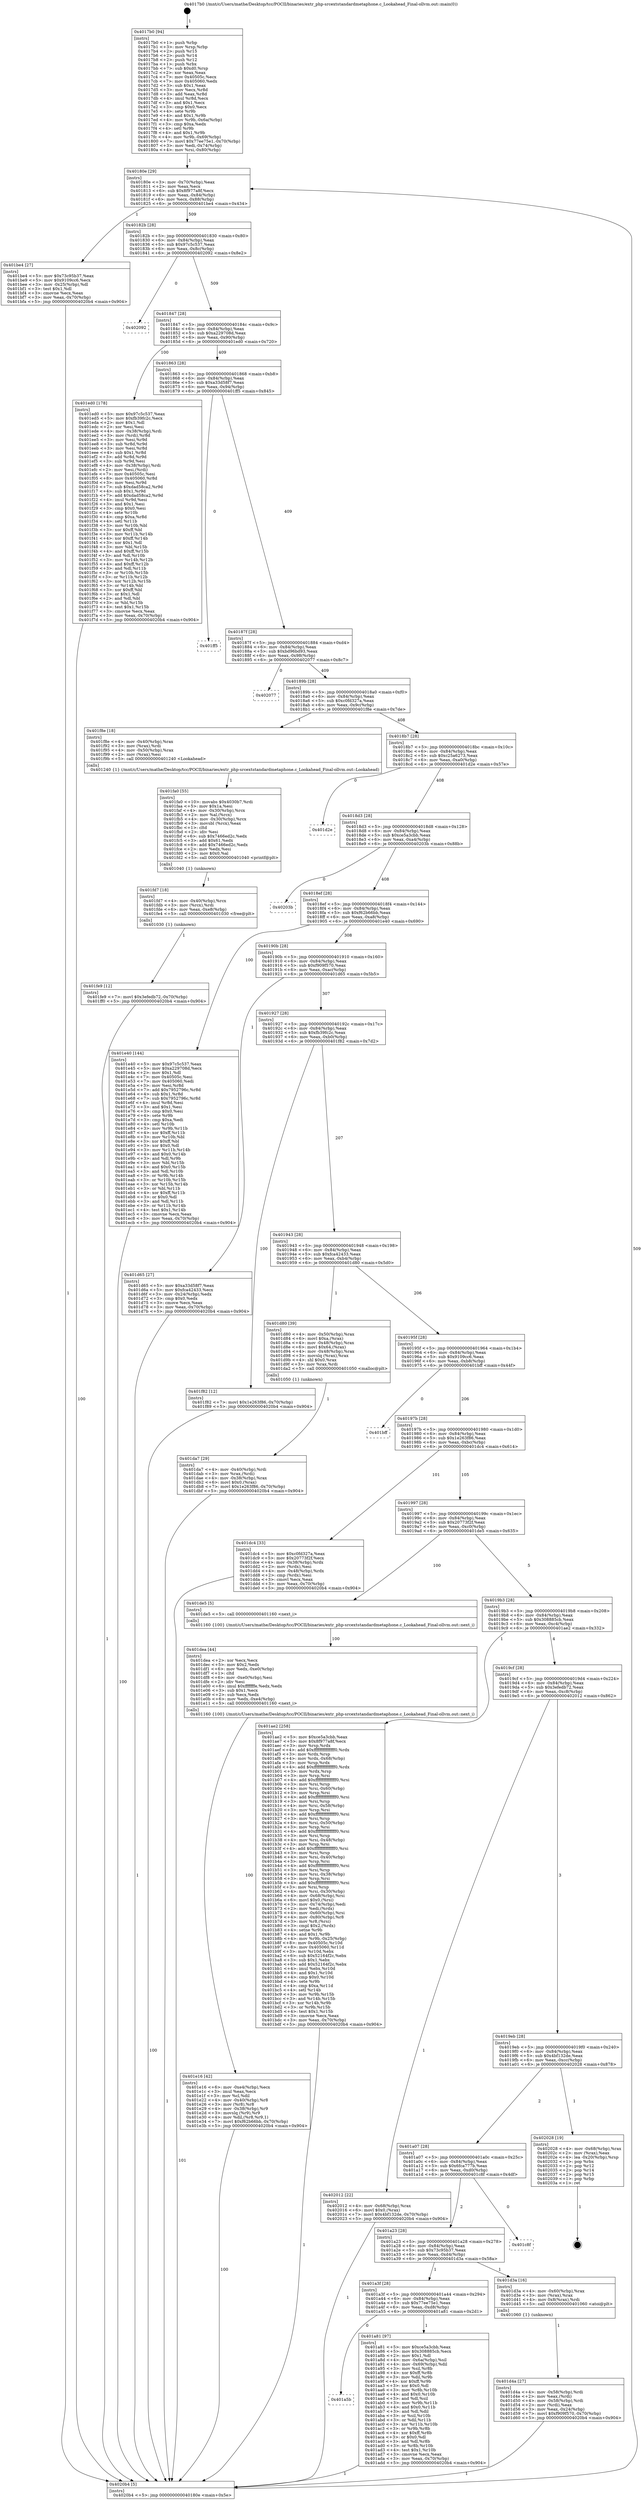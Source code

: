 digraph "0x4017b0" {
  label = "0x4017b0 (/mnt/c/Users/mathe/Desktop/tcc/POCII/binaries/extr_php-srcextstandardmetaphone.c_Lookahead_Final-ollvm.out::main(0))"
  labelloc = "t"
  node[shape=record]

  Entry [label="",width=0.3,height=0.3,shape=circle,fillcolor=black,style=filled]
  "0x40180e" [label="{
     0x40180e [29]\l
     | [instrs]\l
     &nbsp;&nbsp;0x40180e \<+3\>: mov -0x70(%rbp),%eax\l
     &nbsp;&nbsp;0x401811 \<+2\>: mov %eax,%ecx\l
     &nbsp;&nbsp;0x401813 \<+6\>: sub $0x8f977a8f,%ecx\l
     &nbsp;&nbsp;0x401819 \<+6\>: mov %eax,-0x84(%rbp)\l
     &nbsp;&nbsp;0x40181f \<+6\>: mov %ecx,-0x88(%rbp)\l
     &nbsp;&nbsp;0x401825 \<+6\>: je 0000000000401be4 \<main+0x434\>\l
  }"]
  "0x401be4" [label="{
     0x401be4 [27]\l
     | [instrs]\l
     &nbsp;&nbsp;0x401be4 \<+5\>: mov $0x73c95b37,%eax\l
     &nbsp;&nbsp;0x401be9 \<+5\>: mov $0x9109cc6,%ecx\l
     &nbsp;&nbsp;0x401bee \<+3\>: mov -0x25(%rbp),%dl\l
     &nbsp;&nbsp;0x401bf1 \<+3\>: test $0x1,%dl\l
     &nbsp;&nbsp;0x401bf4 \<+3\>: cmovne %ecx,%eax\l
     &nbsp;&nbsp;0x401bf7 \<+3\>: mov %eax,-0x70(%rbp)\l
     &nbsp;&nbsp;0x401bfa \<+5\>: jmp 00000000004020b4 \<main+0x904\>\l
  }"]
  "0x40182b" [label="{
     0x40182b [28]\l
     | [instrs]\l
     &nbsp;&nbsp;0x40182b \<+5\>: jmp 0000000000401830 \<main+0x80\>\l
     &nbsp;&nbsp;0x401830 \<+6\>: mov -0x84(%rbp),%eax\l
     &nbsp;&nbsp;0x401836 \<+5\>: sub $0x97c5c537,%eax\l
     &nbsp;&nbsp;0x40183b \<+6\>: mov %eax,-0x8c(%rbp)\l
     &nbsp;&nbsp;0x401841 \<+6\>: je 0000000000402092 \<main+0x8e2\>\l
  }"]
  Exit [label="",width=0.3,height=0.3,shape=circle,fillcolor=black,style=filled,peripheries=2]
  "0x402092" [label="{
     0x402092\l
  }", style=dashed]
  "0x401847" [label="{
     0x401847 [28]\l
     | [instrs]\l
     &nbsp;&nbsp;0x401847 \<+5\>: jmp 000000000040184c \<main+0x9c\>\l
     &nbsp;&nbsp;0x40184c \<+6\>: mov -0x84(%rbp),%eax\l
     &nbsp;&nbsp;0x401852 \<+5\>: sub $0xa229708d,%eax\l
     &nbsp;&nbsp;0x401857 \<+6\>: mov %eax,-0x90(%rbp)\l
     &nbsp;&nbsp;0x40185d \<+6\>: je 0000000000401ed0 \<main+0x720\>\l
  }"]
  "0x401fe9" [label="{
     0x401fe9 [12]\l
     | [instrs]\l
     &nbsp;&nbsp;0x401fe9 \<+7\>: movl $0x3efedb72,-0x70(%rbp)\l
     &nbsp;&nbsp;0x401ff0 \<+5\>: jmp 00000000004020b4 \<main+0x904\>\l
  }"]
  "0x401ed0" [label="{
     0x401ed0 [178]\l
     | [instrs]\l
     &nbsp;&nbsp;0x401ed0 \<+5\>: mov $0x97c5c537,%eax\l
     &nbsp;&nbsp;0x401ed5 \<+5\>: mov $0xfb39fc2c,%ecx\l
     &nbsp;&nbsp;0x401eda \<+2\>: mov $0x1,%dl\l
     &nbsp;&nbsp;0x401edc \<+2\>: xor %esi,%esi\l
     &nbsp;&nbsp;0x401ede \<+4\>: mov -0x38(%rbp),%rdi\l
     &nbsp;&nbsp;0x401ee2 \<+3\>: mov (%rdi),%r8d\l
     &nbsp;&nbsp;0x401ee5 \<+3\>: mov %esi,%r9d\l
     &nbsp;&nbsp;0x401ee8 \<+3\>: sub %r8d,%r9d\l
     &nbsp;&nbsp;0x401eeb \<+3\>: mov %esi,%r8d\l
     &nbsp;&nbsp;0x401eee \<+4\>: sub $0x1,%r8d\l
     &nbsp;&nbsp;0x401ef2 \<+3\>: add %r8d,%r9d\l
     &nbsp;&nbsp;0x401ef5 \<+3\>: sub %r9d,%esi\l
     &nbsp;&nbsp;0x401ef8 \<+4\>: mov -0x38(%rbp),%rdi\l
     &nbsp;&nbsp;0x401efc \<+2\>: mov %esi,(%rdi)\l
     &nbsp;&nbsp;0x401efe \<+7\>: mov 0x40505c,%esi\l
     &nbsp;&nbsp;0x401f05 \<+8\>: mov 0x405060,%r8d\l
     &nbsp;&nbsp;0x401f0d \<+3\>: mov %esi,%r9d\l
     &nbsp;&nbsp;0x401f10 \<+7\>: sub $0xdad58ca2,%r9d\l
     &nbsp;&nbsp;0x401f17 \<+4\>: sub $0x1,%r9d\l
     &nbsp;&nbsp;0x401f1b \<+7\>: add $0xdad58ca2,%r9d\l
     &nbsp;&nbsp;0x401f22 \<+4\>: imul %r9d,%esi\l
     &nbsp;&nbsp;0x401f26 \<+3\>: and $0x1,%esi\l
     &nbsp;&nbsp;0x401f29 \<+3\>: cmp $0x0,%esi\l
     &nbsp;&nbsp;0x401f2c \<+4\>: sete %r10b\l
     &nbsp;&nbsp;0x401f30 \<+4\>: cmp $0xa,%r8d\l
     &nbsp;&nbsp;0x401f34 \<+4\>: setl %r11b\l
     &nbsp;&nbsp;0x401f38 \<+3\>: mov %r10b,%bl\l
     &nbsp;&nbsp;0x401f3b \<+3\>: xor $0xff,%bl\l
     &nbsp;&nbsp;0x401f3e \<+3\>: mov %r11b,%r14b\l
     &nbsp;&nbsp;0x401f41 \<+4\>: xor $0xff,%r14b\l
     &nbsp;&nbsp;0x401f45 \<+3\>: xor $0x1,%dl\l
     &nbsp;&nbsp;0x401f48 \<+3\>: mov %bl,%r15b\l
     &nbsp;&nbsp;0x401f4b \<+4\>: and $0xff,%r15b\l
     &nbsp;&nbsp;0x401f4f \<+3\>: and %dl,%r10b\l
     &nbsp;&nbsp;0x401f52 \<+3\>: mov %r14b,%r12b\l
     &nbsp;&nbsp;0x401f55 \<+4\>: and $0xff,%r12b\l
     &nbsp;&nbsp;0x401f59 \<+3\>: and %dl,%r11b\l
     &nbsp;&nbsp;0x401f5c \<+3\>: or %r10b,%r15b\l
     &nbsp;&nbsp;0x401f5f \<+3\>: or %r11b,%r12b\l
     &nbsp;&nbsp;0x401f62 \<+3\>: xor %r12b,%r15b\l
     &nbsp;&nbsp;0x401f65 \<+3\>: or %r14b,%bl\l
     &nbsp;&nbsp;0x401f68 \<+3\>: xor $0xff,%bl\l
     &nbsp;&nbsp;0x401f6b \<+3\>: or $0x1,%dl\l
     &nbsp;&nbsp;0x401f6e \<+2\>: and %dl,%bl\l
     &nbsp;&nbsp;0x401f70 \<+3\>: or %bl,%r15b\l
     &nbsp;&nbsp;0x401f73 \<+4\>: test $0x1,%r15b\l
     &nbsp;&nbsp;0x401f77 \<+3\>: cmovne %ecx,%eax\l
     &nbsp;&nbsp;0x401f7a \<+3\>: mov %eax,-0x70(%rbp)\l
     &nbsp;&nbsp;0x401f7d \<+5\>: jmp 00000000004020b4 \<main+0x904\>\l
  }"]
  "0x401863" [label="{
     0x401863 [28]\l
     | [instrs]\l
     &nbsp;&nbsp;0x401863 \<+5\>: jmp 0000000000401868 \<main+0xb8\>\l
     &nbsp;&nbsp;0x401868 \<+6\>: mov -0x84(%rbp),%eax\l
     &nbsp;&nbsp;0x40186e \<+5\>: sub $0xa33d58f7,%eax\l
     &nbsp;&nbsp;0x401873 \<+6\>: mov %eax,-0x94(%rbp)\l
     &nbsp;&nbsp;0x401879 \<+6\>: je 0000000000401ff5 \<main+0x845\>\l
  }"]
  "0x401fd7" [label="{
     0x401fd7 [18]\l
     | [instrs]\l
     &nbsp;&nbsp;0x401fd7 \<+4\>: mov -0x40(%rbp),%rcx\l
     &nbsp;&nbsp;0x401fdb \<+3\>: mov (%rcx),%rdi\l
     &nbsp;&nbsp;0x401fde \<+6\>: mov %eax,-0xe8(%rbp)\l
     &nbsp;&nbsp;0x401fe4 \<+5\>: call 0000000000401030 \<free@plt\>\l
     | [calls]\l
     &nbsp;&nbsp;0x401030 \{1\} (unknown)\l
  }"]
  "0x401ff5" [label="{
     0x401ff5\l
  }", style=dashed]
  "0x40187f" [label="{
     0x40187f [28]\l
     | [instrs]\l
     &nbsp;&nbsp;0x40187f \<+5\>: jmp 0000000000401884 \<main+0xd4\>\l
     &nbsp;&nbsp;0x401884 \<+6\>: mov -0x84(%rbp),%eax\l
     &nbsp;&nbsp;0x40188a \<+5\>: sub $0xbd96bd93,%eax\l
     &nbsp;&nbsp;0x40188f \<+6\>: mov %eax,-0x98(%rbp)\l
     &nbsp;&nbsp;0x401895 \<+6\>: je 0000000000402077 \<main+0x8c7\>\l
  }"]
  "0x401fa0" [label="{
     0x401fa0 [55]\l
     | [instrs]\l
     &nbsp;&nbsp;0x401fa0 \<+10\>: movabs $0x4030b7,%rdi\l
     &nbsp;&nbsp;0x401faa \<+5\>: mov $0x1a,%esi\l
     &nbsp;&nbsp;0x401faf \<+4\>: mov -0x30(%rbp),%rcx\l
     &nbsp;&nbsp;0x401fb3 \<+2\>: mov %al,(%rcx)\l
     &nbsp;&nbsp;0x401fb5 \<+4\>: mov -0x30(%rbp),%rcx\l
     &nbsp;&nbsp;0x401fb9 \<+3\>: movsbl (%rcx),%eax\l
     &nbsp;&nbsp;0x401fbc \<+1\>: cltd\l
     &nbsp;&nbsp;0x401fbd \<+2\>: idiv %esi\l
     &nbsp;&nbsp;0x401fbf \<+6\>: sub $0x7466ed2c,%edx\l
     &nbsp;&nbsp;0x401fc5 \<+3\>: add $0x61,%edx\l
     &nbsp;&nbsp;0x401fc8 \<+6\>: add $0x7466ed2c,%edx\l
     &nbsp;&nbsp;0x401fce \<+2\>: mov %edx,%esi\l
     &nbsp;&nbsp;0x401fd0 \<+2\>: mov $0x0,%al\l
     &nbsp;&nbsp;0x401fd2 \<+5\>: call 0000000000401040 \<printf@plt\>\l
     | [calls]\l
     &nbsp;&nbsp;0x401040 \{1\} (unknown)\l
  }"]
  "0x402077" [label="{
     0x402077\l
  }", style=dashed]
  "0x40189b" [label="{
     0x40189b [28]\l
     | [instrs]\l
     &nbsp;&nbsp;0x40189b \<+5\>: jmp 00000000004018a0 \<main+0xf0\>\l
     &nbsp;&nbsp;0x4018a0 \<+6\>: mov -0x84(%rbp),%eax\l
     &nbsp;&nbsp;0x4018a6 \<+5\>: sub $0xc0fd327a,%eax\l
     &nbsp;&nbsp;0x4018ab \<+6\>: mov %eax,-0x9c(%rbp)\l
     &nbsp;&nbsp;0x4018b1 \<+6\>: je 0000000000401f8e \<main+0x7de\>\l
  }"]
  "0x401e16" [label="{
     0x401e16 [42]\l
     | [instrs]\l
     &nbsp;&nbsp;0x401e16 \<+6\>: mov -0xe4(%rbp),%ecx\l
     &nbsp;&nbsp;0x401e1c \<+3\>: imul %eax,%ecx\l
     &nbsp;&nbsp;0x401e1f \<+3\>: mov %cl,%dil\l
     &nbsp;&nbsp;0x401e22 \<+4\>: mov -0x40(%rbp),%r8\l
     &nbsp;&nbsp;0x401e26 \<+3\>: mov (%r8),%r8\l
     &nbsp;&nbsp;0x401e29 \<+4\>: mov -0x38(%rbp),%r9\l
     &nbsp;&nbsp;0x401e2d \<+3\>: movslq (%r9),%r9\l
     &nbsp;&nbsp;0x401e30 \<+4\>: mov %dil,(%r8,%r9,1)\l
     &nbsp;&nbsp;0x401e34 \<+7\>: movl $0xf62b66bb,-0x70(%rbp)\l
     &nbsp;&nbsp;0x401e3b \<+5\>: jmp 00000000004020b4 \<main+0x904\>\l
  }"]
  "0x401f8e" [label="{
     0x401f8e [18]\l
     | [instrs]\l
     &nbsp;&nbsp;0x401f8e \<+4\>: mov -0x40(%rbp),%rax\l
     &nbsp;&nbsp;0x401f92 \<+3\>: mov (%rax),%rdi\l
     &nbsp;&nbsp;0x401f95 \<+4\>: mov -0x50(%rbp),%rax\l
     &nbsp;&nbsp;0x401f99 \<+2\>: mov (%rax),%esi\l
     &nbsp;&nbsp;0x401f9b \<+5\>: call 0000000000401240 \<Lookahead\>\l
     | [calls]\l
     &nbsp;&nbsp;0x401240 \{1\} (/mnt/c/Users/mathe/Desktop/tcc/POCII/binaries/extr_php-srcextstandardmetaphone.c_Lookahead_Final-ollvm.out::Lookahead)\l
  }"]
  "0x4018b7" [label="{
     0x4018b7 [28]\l
     | [instrs]\l
     &nbsp;&nbsp;0x4018b7 \<+5\>: jmp 00000000004018bc \<main+0x10c\>\l
     &nbsp;&nbsp;0x4018bc \<+6\>: mov -0x84(%rbp),%eax\l
     &nbsp;&nbsp;0x4018c2 \<+5\>: sub $0xc25a6273,%eax\l
     &nbsp;&nbsp;0x4018c7 \<+6\>: mov %eax,-0xa0(%rbp)\l
     &nbsp;&nbsp;0x4018cd \<+6\>: je 0000000000401d2e \<main+0x57e\>\l
  }"]
  "0x401dea" [label="{
     0x401dea [44]\l
     | [instrs]\l
     &nbsp;&nbsp;0x401dea \<+2\>: xor %ecx,%ecx\l
     &nbsp;&nbsp;0x401dec \<+5\>: mov $0x2,%edx\l
     &nbsp;&nbsp;0x401df1 \<+6\>: mov %edx,-0xe0(%rbp)\l
     &nbsp;&nbsp;0x401df7 \<+1\>: cltd\l
     &nbsp;&nbsp;0x401df8 \<+6\>: mov -0xe0(%rbp),%esi\l
     &nbsp;&nbsp;0x401dfe \<+2\>: idiv %esi\l
     &nbsp;&nbsp;0x401e00 \<+6\>: imul $0xfffffffe,%edx,%edx\l
     &nbsp;&nbsp;0x401e06 \<+3\>: sub $0x1,%ecx\l
     &nbsp;&nbsp;0x401e09 \<+2\>: sub %ecx,%edx\l
     &nbsp;&nbsp;0x401e0b \<+6\>: mov %edx,-0xe4(%rbp)\l
     &nbsp;&nbsp;0x401e11 \<+5\>: call 0000000000401160 \<next_i\>\l
     | [calls]\l
     &nbsp;&nbsp;0x401160 \{100\} (/mnt/c/Users/mathe/Desktop/tcc/POCII/binaries/extr_php-srcextstandardmetaphone.c_Lookahead_Final-ollvm.out::next_i)\l
  }"]
  "0x401d2e" [label="{
     0x401d2e\l
  }", style=dashed]
  "0x4018d3" [label="{
     0x4018d3 [28]\l
     | [instrs]\l
     &nbsp;&nbsp;0x4018d3 \<+5\>: jmp 00000000004018d8 \<main+0x128\>\l
     &nbsp;&nbsp;0x4018d8 \<+6\>: mov -0x84(%rbp),%eax\l
     &nbsp;&nbsp;0x4018de \<+5\>: sub $0xce5a3cbb,%eax\l
     &nbsp;&nbsp;0x4018e3 \<+6\>: mov %eax,-0xa4(%rbp)\l
     &nbsp;&nbsp;0x4018e9 \<+6\>: je 000000000040203b \<main+0x88b\>\l
  }"]
  "0x401da7" [label="{
     0x401da7 [29]\l
     | [instrs]\l
     &nbsp;&nbsp;0x401da7 \<+4\>: mov -0x40(%rbp),%rdi\l
     &nbsp;&nbsp;0x401dab \<+3\>: mov %rax,(%rdi)\l
     &nbsp;&nbsp;0x401dae \<+4\>: mov -0x38(%rbp),%rax\l
     &nbsp;&nbsp;0x401db2 \<+6\>: movl $0x0,(%rax)\l
     &nbsp;&nbsp;0x401db8 \<+7\>: movl $0x1e263f86,-0x70(%rbp)\l
     &nbsp;&nbsp;0x401dbf \<+5\>: jmp 00000000004020b4 \<main+0x904\>\l
  }"]
  "0x40203b" [label="{
     0x40203b\l
  }", style=dashed]
  "0x4018ef" [label="{
     0x4018ef [28]\l
     | [instrs]\l
     &nbsp;&nbsp;0x4018ef \<+5\>: jmp 00000000004018f4 \<main+0x144\>\l
     &nbsp;&nbsp;0x4018f4 \<+6\>: mov -0x84(%rbp),%eax\l
     &nbsp;&nbsp;0x4018fa \<+5\>: sub $0xf62b66bb,%eax\l
     &nbsp;&nbsp;0x4018ff \<+6\>: mov %eax,-0xa8(%rbp)\l
     &nbsp;&nbsp;0x401905 \<+6\>: je 0000000000401e40 \<main+0x690\>\l
  }"]
  "0x401d4a" [label="{
     0x401d4a [27]\l
     | [instrs]\l
     &nbsp;&nbsp;0x401d4a \<+4\>: mov -0x58(%rbp),%rdi\l
     &nbsp;&nbsp;0x401d4e \<+2\>: mov %eax,(%rdi)\l
     &nbsp;&nbsp;0x401d50 \<+4\>: mov -0x58(%rbp),%rdi\l
     &nbsp;&nbsp;0x401d54 \<+2\>: mov (%rdi),%eax\l
     &nbsp;&nbsp;0x401d56 \<+3\>: mov %eax,-0x24(%rbp)\l
     &nbsp;&nbsp;0x401d59 \<+7\>: movl $0xf909f570,-0x70(%rbp)\l
     &nbsp;&nbsp;0x401d60 \<+5\>: jmp 00000000004020b4 \<main+0x904\>\l
  }"]
  "0x401e40" [label="{
     0x401e40 [144]\l
     | [instrs]\l
     &nbsp;&nbsp;0x401e40 \<+5\>: mov $0x97c5c537,%eax\l
     &nbsp;&nbsp;0x401e45 \<+5\>: mov $0xa229708d,%ecx\l
     &nbsp;&nbsp;0x401e4a \<+2\>: mov $0x1,%dl\l
     &nbsp;&nbsp;0x401e4c \<+7\>: mov 0x40505c,%esi\l
     &nbsp;&nbsp;0x401e53 \<+7\>: mov 0x405060,%edi\l
     &nbsp;&nbsp;0x401e5a \<+3\>: mov %esi,%r8d\l
     &nbsp;&nbsp;0x401e5d \<+7\>: add $0x7952796c,%r8d\l
     &nbsp;&nbsp;0x401e64 \<+4\>: sub $0x1,%r8d\l
     &nbsp;&nbsp;0x401e68 \<+7\>: sub $0x7952796c,%r8d\l
     &nbsp;&nbsp;0x401e6f \<+4\>: imul %r8d,%esi\l
     &nbsp;&nbsp;0x401e73 \<+3\>: and $0x1,%esi\l
     &nbsp;&nbsp;0x401e76 \<+3\>: cmp $0x0,%esi\l
     &nbsp;&nbsp;0x401e79 \<+4\>: sete %r9b\l
     &nbsp;&nbsp;0x401e7d \<+3\>: cmp $0xa,%edi\l
     &nbsp;&nbsp;0x401e80 \<+4\>: setl %r10b\l
     &nbsp;&nbsp;0x401e84 \<+3\>: mov %r9b,%r11b\l
     &nbsp;&nbsp;0x401e87 \<+4\>: xor $0xff,%r11b\l
     &nbsp;&nbsp;0x401e8b \<+3\>: mov %r10b,%bl\l
     &nbsp;&nbsp;0x401e8e \<+3\>: xor $0xff,%bl\l
     &nbsp;&nbsp;0x401e91 \<+3\>: xor $0x0,%dl\l
     &nbsp;&nbsp;0x401e94 \<+3\>: mov %r11b,%r14b\l
     &nbsp;&nbsp;0x401e97 \<+4\>: and $0x0,%r14b\l
     &nbsp;&nbsp;0x401e9b \<+3\>: and %dl,%r9b\l
     &nbsp;&nbsp;0x401e9e \<+3\>: mov %bl,%r15b\l
     &nbsp;&nbsp;0x401ea1 \<+4\>: and $0x0,%r15b\l
     &nbsp;&nbsp;0x401ea5 \<+3\>: and %dl,%r10b\l
     &nbsp;&nbsp;0x401ea8 \<+3\>: or %r9b,%r14b\l
     &nbsp;&nbsp;0x401eab \<+3\>: or %r10b,%r15b\l
     &nbsp;&nbsp;0x401eae \<+3\>: xor %r15b,%r14b\l
     &nbsp;&nbsp;0x401eb1 \<+3\>: or %bl,%r11b\l
     &nbsp;&nbsp;0x401eb4 \<+4\>: xor $0xff,%r11b\l
     &nbsp;&nbsp;0x401eb8 \<+3\>: or $0x0,%dl\l
     &nbsp;&nbsp;0x401ebb \<+3\>: and %dl,%r11b\l
     &nbsp;&nbsp;0x401ebe \<+3\>: or %r11b,%r14b\l
     &nbsp;&nbsp;0x401ec1 \<+4\>: test $0x1,%r14b\l
     &nbsp;&nbsp;0x401ec5 \<+3\>: cmovne %ecx,%eax\l
     &nbsp;&nbsp;0x401ec8 \<+3\>: mov %eax,-0x70(%rbp)\l
     &nbsp;&nbsp;0x401ecb \<+5\>: jmp 00000000004020b4 \<main+0x904\>\l
  }"]
  "0x40190b" [label="{
     0x40190b [28]\l
     | [instrs]\l
     &nbsp;&nbsp;0x40190b \<+5\>: jmp 0000000000401910 \<main+0x160\>\l
     &nbsp;&nbsp;0x401910 \<+6\>: mov -0x84(%rbp),%eax\l
     &nbsp;&nbsp;0x401916 \<+5\>: sub $0xf909f570,%eax\l
     &nbsp;&nbsp;0x40191b \<+6\>: mov %eax,-0xac(%rbp)\l
     &nbsp;&nbsp;0x401921 \<+6\>: je 0000000000401d65 \<main+0x5b5\>\l
  }"]
  "0x4017b0" [label="{
     0x4017b0 [94]\l
     | [instrs]\l
     &nbsp;&nbsp;0x4017b0 \<+1\>: push %rbp\l
     &nbsp;&nbsp;0x4017b1 \<+3\>: mov %rsp,%rbp\l
     &nbsp;&nbsp;0x4017b4 \<+2\>: push %r15\l
     &nbsp;&nbsp;0x4017b6 \<+2\>: push %r14\l
     &nbsp;&nbsp;0x4017b8 \<+2\>: push %r12\l
     &nbsp;&nbsp;0x4017ba \<+1\>: push %rbx\l
     &nbsp;&nbsp;0x4017bb \<+7\>: sub $0xd0,%rsp\l
     &nbsp;&nbsp;0x4017c2 \<+2\>: xor %eax,%eax\l
     &nbsp;&nbsp;0x4017c4 \<+7\>: mov 0x40505c,%ecx\l
     &nbsp;&nbsp;0x4017cb \<+7\>: mov 0x405060,%edx\l
     &nbsp;&nbsp;0x4017d2 \<+3\>: sub $0x1,%eax\l
     &nbsp;&nbsp;0x4017d5 \<+3\>: mov %ecx,%r8d\l
     &nbsp;&nbsp;0x4017d8 \<+3\>: add %eax,%r8d\l
     &nbsp;&nbsp;0x4017db \<+4\>: imul %r8d,%ecx\l
     &nbsp;&nbsp;0x4017df \<+3\>: and $0x1,%ecx\l
     &nbsp;&nbsp;0x4017e2 \<+3\>: cmp $0x0,%ecx\l
     &nbsp;&nbsp;0x4017e5 \<+4\>: sete %r9b\l
     &nbsp;&nbsp;0x4017e9 \<+4\>: and $0x1,%r9b\l
     &nbsp;&nbsp;0x4017ed \<+4\>: mov %r9b,-0x6a(%rbp)\l
     &nbsp;&nbsp;0x4017f1 \<+3\>: cmp $0xa,%edx\l
     &nbsp;&nbsp;0x4017f4 \<+4\>: setl %r9b\l
     &nbsp;&nbsp;0x4017f8 \<+4\>: and $0x1,%r9b\l
     &nbsp;&nbsp;0x4017fc \<+4\>: mov %r9b,-0x69(%rbp)\l
     &nbsp;&nbsp;0x401800 \<+7\>: movl $0x77ee75e1,-0x70(%rbp)\l
     &nbsp;&nbsp;0x401807 \<+3\>: mov %edi,-0x74(%rbp)\l
     &nbsp;&nbsp;0x40180a \<+4\>: mov %rsi,-0x80(%rbp)\l
  }"]
  "0x401d65" [label="{
     0x401d65 [27]\l
     | [instrs]\l
     &nbsp;&nbsp;0x401d65 \<+5\>: mov $0xa33d58f7,%eax\l
     &nbsp;&nbsp;0x401d6a \<+5\>: mov $0xfca42433,%ecx\l
     &nbsp;&nbsp;0x401d6f \<+3\>: mov -0x24(%rbp),%edx\l
     &nbsp;&nbsp;0x401d72 \<+3\>: cmp $0x0,%edx\l
     &nbsp;&nbsp;0x401d75 \<+3\>: cmove %ecx,%eax\l
     &nbsp;&nbsp;0x401d78 \<+3\>: mov %eax,-0x70(%rbp)\l
     &nbsp;&nbsp;0x401d7b \<+5\>: jmp 00000000004020b4 \<main+0x904\>\l
  }"]
  "0x401927" [label="{
     0x401927 [28]\l
     | [instrs]\l
     &nbsp;&nbsp;0x401927 \<+5\>: jmp 000000000040192c \<main+0x17c\>\l
     &nbsp;&nbsp;0x40192c \<+6\>: mov -0x84(%rbp),%eax\l
     &nbsp;&nbsp;0x401932 \<+5\>: sub $0xfb39fc2c,%eax\l
     &nbsp;&nbsp;0x401937 \<+6\>: mov %eax,-0xb0(%rbp)\l
     &nbsp;&nbsp;0x40193d \<+6\>: je 0000000000401f82 \<main+0x7d2\>\l
  }"]
  "0x4020b4" [label="{
     0x4020b4 [5]\l
     | [instrs]\l
     &nbsp;&nbsp;0x4020b4 \<+5\>: jmp 000000000040180e \<main+0x5e\>\l
  }"]
  "0x401f82" [label="{
     0x401f82 [12]\l
     | [instrs]\l
     &nbsp;&nbsp;0x401f82 \<+7\>: movl $0x1e263f86,-0x70(%rbp)\l
     &nbsp;&nbsp;0x401f89 \<+5\>: jmp 00000000004020b4 \<main+0x904\>\l
  }"]
  "0x401943" [label="{
     0x401943 [28]\l
     | [instrs]\l
     &nbsp;&nbsp;0x401943 \<+5\>: jmp 0000000000401948 \<main+0x198\>\l
     &nbsp;&nbsp;0x401948 \<+6\>: mov -0x84(%rbp),%eax\l
     &nbsp;&nbsp;0x40194e \<+5\>: sub $0xfca42433,%eax\l
     &nbsp;&nbsp;0x401953 \<+6\>: mov %eax,-0xb4(%rbp)\l
     &nbsp;&nbsp;0x401959 \<+6\>: je 0000000000401d80 \<main+0x5d0\>\l
  }"]
  "0x401a5b" [label="{
     0x401a5b\l
  }", style=dashed]
  "0x401d80" [label="{
     0x401d80 [39]\l
     | [instrs]\l
     &nbsp;&nbsp;0x401d80 \<+4\>: mov -0x50(%rbp),%rax\l
     &nbsp;&nbsp;0x401d84 \<+6\>: movl $0xa,(%rax)\l
     &nbsp;&nbsp;0x401d8a \<+4\>: mov -0x48(%rbp),%rax\l
     &nbsp;&nbsp;0x401d8e \<+6\>: movl $0x64,(%rax)\l
     &nbsp;&nbsp;0x401d94 \<+4\>: mov -0x48(%rbp),%rax\l
     &nbsp;&nbsp;0x401d98 \<+3\>: movslq (%rax),%rax\l
     &nbsp;&nbsp;0x401d9b \<+4\>: shl $0x0,%rax\l
     &nbsp;&nbsp;0x401d9f \<+3\>: mov %rax,%rdi\l
     &nbsp;&nbsp;0x401da2 \<+5\>: call 0000000000401050 \<malloc@plt\>\l
     | [calls]\l
     &nbsp;&nbsp;0x401050 \{1\} (unknown)\l
  }"]
  "0x40195f" [label="{
     0x40195f [28]\l
     | [instrs]\l
     &nbsp;&nbsp;0x40195f \<+5\>: jmp 0000000000401964 \<main+0x1b4\>\l
     &nbsp;&nbsp;0x401964 \<+6\>: mov -0x84(%rbp),%eax\l
     &nbsp;&nbsp;0x40196a \<+5\>: sub $0x9109cc6,%eax\l
     &nbsp;&nbsp;0x40196f \<+6\>: mov %eax,-0xb8(%rbp)\l
     &nbsp;&nbsp;0x401975 \<+6\>: je 0000000000401bff \<main+0x44f\>\l
  }"]
  "0x401a81" [label="{
     0x401a81 [97]\l
     | [instrs]\l
     &nbsp;&nbsp;0x401a81 \<+5\>: mov $0xce5a3cbb,%eax\l
     &nbsp;&nbsp;0x401a86 \<+5\>: mov $0x308885cb,%ecx\l
     &nbsp;&nbsp;0x401a8b \<+2\>: mov $0x1,%dl\l
     &nbsp;&nbsp;0x401a8d \<+4\>: mov -0x6a(%rbp),%sil\l
     &nbsp;&nbsp;0x401a91 \<+4\>: mov -0x69(%rbp),%dil\l
     &nbsp;&nbsp;0x401a95 \<+3\>: mov %sil,%r8b\l
     &nbsp;&nbsp;0x401a98 \<+4\>: xor $0xff,%r8b\l
     &nbsp;&nbsp;0x401a9c \<+3\>: mov %dil,%r9b\l
     &nbsp;&nbsp;0x401a9f \<+4\>: xor $0xff,%r9b\l
     &nbsp;&nbsp;0x401aa3 \<+3\>: xor $0x0,%dl\l
     &nbsp;&nbsp;0x401aa6 \<+3\>: mov %r8b,%r10b\l
     &nbsp;&nbsp;0x401aa9 \<+4\>: and $0x0,%r10b\l
     &nbsp;&nbsp;0x401aad \<+3\>: and %dl,%sil\l
     &nbsp;&nbsp;0x401ab0 \<+3\>: mov %r9b,%r11b\l
     &nbsp;&nbsp;0x401ab3 \<+4\>: and $0x0,%r11b\l
     &nbsp;&nbsp;0x401ab7 \<+3\>: and %dl,%dil\l
     &nbsp;&nbsp;0x401aba \<+3\>: or %sil,%r10b\l
     &nbsp;&nbsp;0x401abd \<+3\>: or %dil,%r11b\l
     &nbsp;&nbsp;0x401ac0 \<+3\>: xor %r11b,%r10b\l
     &nbsp;&nbsp;0x401ac3 \<+3\>: or %r9b,%r8b\l
     &nbsp;&nbsp;0x401ac6 \<+4\>: xor $0xff,%r8b\l
     &nbsp;&nbsp;0x401aca \<+3\>: or $0x0,%dl\l
     &nbsp;&nbsp;0x401acd \<+3\>: and %dl,%r8b\l
     &nbsp;&nbsp;0x401ad0 \<+3\>: or %r8b,%r10b\l
     &nbsp;&nbsp;0x401ad3 \<+4\>: test $0x1,%r10b\l
     &nbsp;&nbsp;0x401ad7 \<+3\>: cmovne %ecx,%eax\l
     &nbsp;&nbsp;0x401ada \<+3\>: mov %eax,-0x70(%rbp)\l
     &nbsp;&nbsp;0x401add \<+5\>: jmp 00000000004020b4 \<main+0x904\>\l
  }"]
  "0x401bff" [label="{
     0x401bff\l
  }", style=dashed]
  "0x40197b" [label="{
     0x40197b [28]\l
     | [instrs]\l
     &nbsp;&nbsp;0x40197b \<+5\>: jmp 0000000000401980 \<main+0x1d0\>\l
     &nbsp;&nbsp;0x401980 \<+6\>: mov -0x84(%rbp),%eax\l
     &nbsp;&nbsp;0x401986 \<+5\>: sub $0x1e263f86,%eax\l
     &nbsp;&nbsp;0x40198b \<+6\>: mov %eax,-0xbc(%rbp)\l
     &nbsp;&nbsp;0x401991 \<+6\>: je 0000000000401dc4 \<main+0x614\>\l
  }"]
  "0x401a3f" [label="{
     0x401a3f [28]\l
     | [instrs]\l
     &nbsp;&nbsp;0x401a3f \<+5\>: jmp 0000000000401a44 \<main+0x294\>\l
     &nbsp;&nbsp;0x401a44 \<+6\>: mov -0x84(%rbp),%eax\l
     &nbsp;&nbsp;0x401a4a \<+5\>: sub $0x77ee75e1,%eax\l
     &nbsp;&nbsp;0x401a4f \<+6\>: mov %eax,-0xd8(%rbp)\l
     &nbsp;&nbsp;0x401a55 \<+6\>: je 0000000000401a81 \<main+0x2d1\>\l
  }"]
  "0x401dc4" [label="{
     0x401dc4 [33]\l
     | [instrs]\l
     &nbsp;&nbsp;0x401dc4 \<+5\>: mov $0xc0fd327a,%eax\l
     &nbsp;&nbsp;0x401dc9 \<+5\>: mov $0x20773f2f,%ecx\l
     &nbsp;&nbsp;0x401dce \<+4\>: mov -0x38(%rbp),%rdx\l
     &nbsp;&nbsp;0x401dd2 \<+2\>: mov (%rdx),%esi\l
     &nbsp;&nbsp;0x401dd4 \<+4\>: mov -0x48(%rbp),%rdx\l
     &nbsp;&nbsp;0x401dd8 \<+2\>: cmp (%rdx),%esi\l
     &nbsp;&nbsp;0x401dda \<+3\>: cmovl %ecx,%eax\l
     &nbsp;&nbsp;0x401ddd \<+3\>: mov %eax,-0x70(%rbp)\l
     &nbsp;&nbsp;0x401de0 \<+5\>: jmp 00000000004020b4 \<main+0x904\>\l
  }"]
  "0x401997" [label="{
     0x401997 [28]\l
     | [instrs]\l
     &nbsp;&nbsp;0x401997 \<+5\>: jmp 000000000040199c \<main+0x1ec\>\l
     &nbsp;&nbsp;0x40199c \<+6\>: mov -0x84(%rbp),%eax\l
     &nbsp;&nbsp;0x4019a2 \<+5\>: sub $0x20773f2f,%eax\l
     &nbsp;&nbsp;0x4019a7 \<+6\>: mov %eax,-0xc0(%rbp)\l
     &nbsp;&nbsp;0x4019ad \<+6\>: je 0000000000401de5 \<main+0x635\>\l
  }"]
  "0x401d3a" [label="{
     0x401d3a [16]\l
     | [instrs]\l
     &nbsp;&nbsp;0x401d3a \<+4\>: mov -0x60(%rbp),%rax\l
     &nbsp;&nbsp;0x401d3e \<+3\>: mov (%rax),%rax\l
     &nbsp;&nbsp;0x401d41 \<+4\>: mov 0x8(%rax),%rdi\l
     &nbsp;&nbsp;0x401d45 \<+5\>: call 0000000000401060 \<atoi@plt\>\l
     | [calls]\l
     &nbsp;&nbsp;0x401060 \{1\} (unknown)\l
  }"]
  "0x401de5" [label="{
     0x401de5 [5]\l
     | [instrs]\l
     &nbsp;&nbsp;0x401de5 \<+5\>: call 0000000000401160 \<next_i\>\l
     | [calls]\l
     &nbsp;&nbsp;0x401160 \{100\} (/mnt/c/Users/mathe/Desktop/tcc/POCII/binaries/extr_php-srcextstandardmetaphone.c_Lookahead_Final-ollvm.out::next_i)\l
  }"]
  "0x4019b3" [label="{
     0x4019b3 [28]\l
     | [instrs]\l
     &nbsp;&nbsp;0x4019b3 \<+5\>: jmp 00000000004019b8 \<main+0x208\>\l
     &nbsp;&nbsp;0x4019b8 \<+6\>: mov -0x84(%rbp),%eax\l
     &nbsp;&nbsp;0x4019be \<+5\>: sub $0x308885cb,%eax\l
     &nbsp;&nbsp;0x4019c3 \<+6\>: mov %eax,-0xc4(%rbp)\l
     &nbsp;&nbsp;0x4019c9 \<+6\>: je 0000000000401ae2 \<main+0x332\>\l
  }"]
  "0x401a23" [label="{
     0x401a23 [28]\l
     | [instrs]\l
     &nbsp;&nbsp;0x401a23 \<+5\>: jmp 0000000000401a28 \<main+0x278\>\l
     &nbsp;&nbsp;0x401a28 \<+6\>: mov -0x84(%rbp),%eax\l
     &nbsp;&nbsp;0x401a2e \<+5\>: sub $0x73c95b37,%eax\l
     &nbsp;&nbsp;0x401a33 \<+6\>: mov %eax,-0xd4(%rbp)\l
     &nbsp;&nbsp;0x401a39 \<+6\>: je 0000000000401d3a \<main+0x58a\>\l
  }"]
  "0x401ae2" [label="{
     0x401ae2 [258]\l
     | [instrs]\l
     &nbsp;&nbsp;0x401ae2 \<+5\>: mov $0xce5a3cbb,%eax\l
     &nbsp;&nbsp;0x401ae7 \<+5\>: mov $0x8f977a8f,%ecx\l
     &nbsp;&nbsp;0x401aec \<+3\>: mov %rsp,%rdx\l
     &nbsp;&nbsp;0x401aef \<+4\>: add $0xfffffffffffffff0,%rdx\l
     &nbsp;&nbsp;0x401af3 \<+3\>: mov %rdx,%rsp\l
     &nbsp;&nbsp;0x401af6 \<+4\>: mov %rdx,-0x68(%rbp)\l
     &nbsp;&nbsp;0x401afa \<+3\>: mov %rsp,%rdx\l
     &nbsp;&nbsp;0x401afd \<+4\>: add $0xfffffffffffffff0,%rdx\l
     &nbsp;&nbsp;0x401b01 \<+3\>: mov %rdx,%rsp\l
     &nbsp;&nbsp;0x401b04 \<+3\>: mov %rsp,%rsi\l
     &nbsp;&nbsp;0x401b07 \<+4\>: add $0xfffffffffffffff0,%rsi\l
     &nbsp;&nbsp;0x401b0b \<+3\>: mov %rsi,%rsp\l
     &nbsp;&nbsp;0x401b0e \<+4\>: mov %rsi,-0x60(%rbp)\l
     &nbsp;&nbsp;0x401b12 \<+3\>: mov %rsp,%rsi\l
     &nbsp;&nbsp;0x401b15 \<+4\>: add $0xfffffffffffffff0,%rsi\l
     &nbsp;&nbsp;0x401b19 \<+3\>: mov %rsi,%rsp\l
     &nbsp;&nbsp;0x401b1c \<+4\>: mov %rsi,-0x58(%rbp)\l
     &nbsp;&nbsp;0x401b20 \<+3\>: mov %rsp,%rsi\l
     &nbsp;&nbsp;0x401b23 \<+4\>: add $0xfffffffffffffff0,%rsi\l
     &nbsp;&nbsp;0x401b27 \<+3\>: mov %rsi,%rsp\l
     &nbsp;&nbsp;0x401b2a \<+4\>: mov %rsi,-0x50(%rbp)\l
     &nbsp;&nbsp;0x401b2e \<+3\>: mov %rsp,%rsi\l
     &nbsp;&nbsp;0x401b31 \<+4\>: add $0xfffffffffffffff0,%rsi\l
     &nbsp;&nbsp;0x401b35 \<+3\>: mov %rsi,%rsp\l
     &nbsp;&nbsp;0x401b38 \<+4\>: mov %rsi,-0x48(%rbp)\l
     &nbsp;&nbsp;0x401b3c \<+3\>: mov %rsp,%rsi\l
     &nbsp;&nbsp;0x401b3f \<+4\>: add $0xfffffffffffffff0,%rsi\l
     &nbsp;&nbsp;0x401b43 \<+3\>: mov %rsi,%rsp\l
     &nbsp;&nbsp;0x401b46 \<+4\>: mov %rsi,-0x40(%rbp)\l
     &nbsp;&nbsp;0x401b4a \<+3\>: mov %rsp,%rsi\l
     &nbsp;&nbsp;0x401b4d \<+4\>: add $0xfffffffffffffff0,%rsi\l
     &nbsp;&nbsp;0x401b51 \<+3\>: mov %rsi,%rsp\l
     &nbsp;&nbsp;0x401b54 \<+4\>: mov %rsi,-0x38(%rbp)\l
     &nbsp;&nbsp;0x401b58 \<+3\>: mov %rsp,%rsi\l
     &nbsp;&nbsp;0x401b5b \<+4\>: add $0xfffffffffffffff0,%rsi\l
     &nbsp;&nbsp;0x401b5f \<+3\>: mov %rsi,%rsp\l
     &nbsp;&nbsp;0x401b62 \<+4\>: mov %rsi,-0x30(%rbp)\l
     &nbsp;&nbsp;0x401b66 \<+4\>: mov -0x68(%rbp),%rsi\l
     &nbsp;&nbsp;0x401b6a \<+6\>: movl $0x0,(%rsi)\l
     &nbsp;&nbsp;0x401b70 \<+3\>: mov -0x74(%rbp),%edi\l
     &nbsp;&nbsp;0x401b73 \<+2\>: mov %edi,(%rdx)\l
     &nbsp;&nbsp;0x401b75 \<+4\>: mov -0x60(%rbp),%rsi\l
     &nbsp;&nbsp;0x401b79 \<+4\>: mov -0x80(%rbp),%r8\l
     &nbsp;&nbsp;0x401b7d \<+3\>: mov %r8,(%rsi)\l
     &nbsp;&nbsp;0x401b80 \<+3\>: cmpl $0x2,(%rdx)\l
     &nbsp;&nbsp;0x401b83 \<+4\>: setne %r9b\l
     &nbsp;&nbsp;0x401b87 \<+4\>: and $0x1,%r9b\l
     &nbsp;&nbsp;0x401b8b \<+4\>: mov %r9b,-0x25(%rbp)\l
     &nbsp;&nbsp;0x401b8f \<+8\>: mov 0x40505c,%r10d\l
     &nbsp;&nbsp;0x401b97 \<+8\>: mov 0x405060,%r11d\l
     &nbsp;&nbsp;0x401b9f \<+3\>: mov %r10d,%ebx\l
     &nbsp;&nbsp;0x401ba2 \<+6\>: sub $0x52164f2c,%ebx\l
     &nbsp;&nbsp;0x401ba8 \<+3\>: sub $0x1,%ebx\l
     &nbsp;&nbsp;0x401bab \<+6\>: add $0x52164f2c,%ebx\l
     &nbsp;&nbsp;0x401bb1 \<+4\>: imul %ebx,%r10d\l
     &nbsp;&nbsp;0x401bb5 \<+4\>: and $0x1,%r10d\l
     &nbsp;&nbsp;0x401bb9 \<+4\>: cmp $0x0,%r10d\l
     &nbsp;&nbsp;0x401bbd \<+4\>: sete %r9b\l
     &nbsp;&nbsp;0x401bc1 \<+4\>: cmp $0xa,%r11d\l
     &nbsp;&nbsp;0x401bc5 \<+4\>: setl %r14b\l
     &nbsp;&nbsp;0x401bc9 \<+3\>: mov %r9b,%r15b\l
     &nbsp;&nbsp;0x401bcc \<+3\>: and %r14b,%r15b\l
     &nbsp;&nbsp;0x401bcf \<+3\>: xor %r14b,%r9b\l
     &nbsp;&nbsp;0x401bd2 \<+3\>: or %r9b,%r15b\l
     &nbsp;&nbsp;0x401bd5 \<+4\>: test $0x1,%r15b\l
     &nbsp;&nbsp;0x401bd9 \<+3\>: cmovne %ecx,%eax\l
     &nbsp;&nbsp;0x401bdc \<+3\>: mov %eax,-0x70(%rbp)\l
     &nbsp;&nbsp;0x401bdf \<+5\>: jmp 00000000004020b4 \<main+0x904\>\l
  }"]
  "0x4019cf" [label="{
     0x4019cf [28]\l
     | [instrs]\l
     &nbsp;&nbsp;0x4019cf \<+5\>: jmp 00000000004019d4 \<main+0x224\>\l
     &nbsp;&nbsp;0x4019d4 \<+6\>: mov -0x84(%rbp),%eax\l
     &nbsp;&nbsp;0x4019da \<+5\>: sub $0x3efedb72,%eax\l
     &nbsp;&nbsp;0x4019df \<+6\>: mov %eax,-0xc8(%rbp)\l
     &nbsp;&nbsp;0x4019e5 \<+6\>: je 0000000000402012 \<main+0x862\>\l
  }"]
  "0x401c8f" [label="{
     0x401c8f\l
  }", style=dashed]
  "0x402012" [label="{
     0x402012 [22]\l
     | [instrs]\l
     &nbsp;&nbsp;0x402012 \<+4\>: mov -0x68(%rbp),%rax\l
     &nbsp;&nbsp;0x402016 \<+6\>: movl $0x0,(%rax)\l
     &nbsp;&nbsp;0x40201c \<+7\>: movl $0x4bf132de,-0x70(%rbp)\l
     &nbsp;&nbsp;0x402023 \<+5\>: jmp 00000000004020b4 \<main+0x904\>\l
  }"]
  "0x4019eb" [label="{
     0x4019eb [28]\l
     | [instrs]\l
     &nbsp;&nbsp;0x4019eb \<+5\>: jmp 00000000004019f0 \<main+0x240\>\l
     &nbsp;&nbsp;0x4019f0 \<+6\>: mov -0x84(%rbp),%eax\l
     &nbsp;&nbsp;0x4019f6 \<+5\>: sub $0x4bf132de,%eax\l
     &nbsp;&nbsp;0x4019fb \<+6\>: mov %eax,-0xcc(%rbp)\l
     &nbsp;&nbsp;0x401a01 \<+6\>: je 0000000000402028 \<main+0x878\>\l
  }"]
  "0x401a07" [label="{
     0x401a07 [28]\l
     | [instrs]\l
     &nbsp;&nbsp;0x401a07 \<+5\>: jmp 0000000000401a0c \<main+0x25c\>\l
     &nbsp;&nbsp;0x401a0c \<+6\>: mov -0x84(%rbp),%eax\l
     &nbsp;&nbsp;0x401a12 \<+5\>: sub $0x6fca777b,%eax\l
     &nbsp;&nbsp;0x401a17 \<+6\>: mov %eax,-0xd0(%rbp)\l
     &nbsp;&nbsp;0x401a1d \<+6\>: je 0000000000401c8f \<main+0x4df\>\l
  }"]
  "0x402028" [label="{
     0x402028 [19]\l
     | [instrs]\l
     &nbsp;&nbsp;0x402028 \<+4\>: mov -0x68(%rbp),%rax\l
     &nbsp;&nbsp;0x40202c \<+2\>: mov (%rax),%eax\l
     &nbsp;&nbsp;0x40202e \<+4\>: lea -0x20(%rbp),%rsp\l
     &nbsp;&nbsp;0x402032 \<+1\>: pop %rbx\l
     &nbsp;&nbsp;0x402033 \<+2\>: pop %r12\l
     &nbsp;&nbsp;0x402035 \<+2\>: pop %r14\l
     &nbsp;&nbsp;0x402037 \<+2\>: pop %r15\l
     &nbsp;&nbsp;0x402039 \<+1\>: pop %rbp\l
     &nbsp;&nbsp;0x40203a \<+1\>: ret\l
  }"]
  Entry -> "0x4017b0" [label=" 1"]
  "0x40180e" -> "0x401be4" [label=" 1"]
  "0x40180e" -> "0x40182b" [label=" 509"]
  "0x402028" -> Exit [label=" 1"]
  "0x40182b" -> "0x402092" [label=" 0"]
  "0x40182b" -> "0x401847" [label=" 509"]
  "0x402012" -> "0x4020b4" [label=" 1"]
  "0x401847" -> "0x401ed0" [label=" 100"]
  "0x401847" -> "0x401863" [label=" 409"]
  "0x401fe9" -> "0x4020b4" [label=" 1"]
  "0x401863" -> "0x401ff5" [label=" 0"]
  "0x401863" -> "0x40187f" [label=" 409"]
  "0x401fd7" -> "0x401fe9" [label=" 1"]
  "0x40187f" -> "0x402077" [label=" 0"]
  "0x40187f" -> "0x40189b" [label=" 409"]
  "0x401fa0" -> "0x401fd7" [label=" 1"]
  "0x40189b" -> "0x401f8e" [label=" 1"]
  "0x40189b" -> "0x4018b7" [label=" 408"]
  "0x401f8e" -> "0x401fa0" [label=" 1"]
  "0x4018b7" -> "0x401d2e" [label=" 0"]
  "0x4018b7" -> "0x4018d3" [label=" 408"]
  "0x401f82" -> "0x4020b4" [label=" 100"]
  "0x4018d3" -> "0x40203b" [label=" 0"]
  "0x4018d3" -> "0x4018ef" [label=" 408"]
  "0x401ed0" -> "0x4020b4" [label=" 100"]
  "0x4018ef" -> "0x401e40" [label=" 100"]
  "0x4018ef" -> "0x40190b" [label=" 308"]
  "0x401e40" -> "0x4020b4" [label=" 100"]
  "0x40190b" -> "0x401d65" [label=" 1"]
  "0x40190b" -> "0x401927" [label=" 307"]
  "0x401dea" -> "0x401e16" [label=" 100"]
  "0x401927" -> "0x401f82" [label=" 100"]
  "0x401927" -> "0x401943" [label=" 207"]
  "0x401de5" -> "0x401dea" [label=" 100"]
  "0x401943" -> "0x401d80" [label=" 1"]
  "0x401943" -> "0x40195f" [label=" 206"]
  "0x401dc4" -> "0x4020b4" [label=" 101"]
  "0x40195f" -> "0x401bff" [label=" 0"]
  "0x40195f" -> "0x40197b" [label=" 206"]
  "0x401da7" -> "0x4020b4" [label=" 1"]
  "0x40197b" -> "0x401dc4" [label=" 101"]
  "0x40197b" -> "0x401997" [label=" 105"]
  "0x401d65" -> "0x4020b4" [label=" 1"]
  "0x401997" -> "0x401de5" [label=" 100"]
  "0x401997" -> "0x4019b3" [label=" 5"]
  "0x401d4a" -> "0x4020b4" [label=" 1"]
  "0x4019b3" -> "0x401ae2" [label=" 1"]
  "0x4019b3" -> "0x4019cf" [label=" 4"]
  "0x401be4" -> "0x4020b4" [label=" 1"]
  "0x4019cf" -> "0x402012" [label=" 1"]
  "0x4019cf" -> "0x4019eb" [label=" 3"]
  "0x401ae2" -> "0x4020b4" [label=" 1"]
  "0x4019eb" -> "0x402028" [label=" 1"]
  "0x4019eb" -> "0x401a07" [label=" 2"]
  "0x401e16" -> "0x4020b4" [label=" 100"]
  "0x401a07" -> "0x401c8f" [label=" 0"]
  "0x401a07" -> "0x401a23" [label=" 2"]
  "0x401d3a" -> "0x401d4a" [label=" 1"]
  "0x401a23" -> "0x401d3a" [label=" 1"]
  "0x401a23" -> "0x401a3f" [label=" 1"]
  "0x401d80" -> "0x401da7" [label=" 1"]
  "0x401a3f" -> "0x401a81" [label=" 1"]
  "0x401a3f" -> "0x401a5b" [label=" 0"]
  "0x401a81" -> "0x4020b4" [label=" 1"]
  "0x4017b0" -> "0x40180e" [label=" 1"]
  "0x4020b4" -> "0x40180e" [label=" 509"]
}
